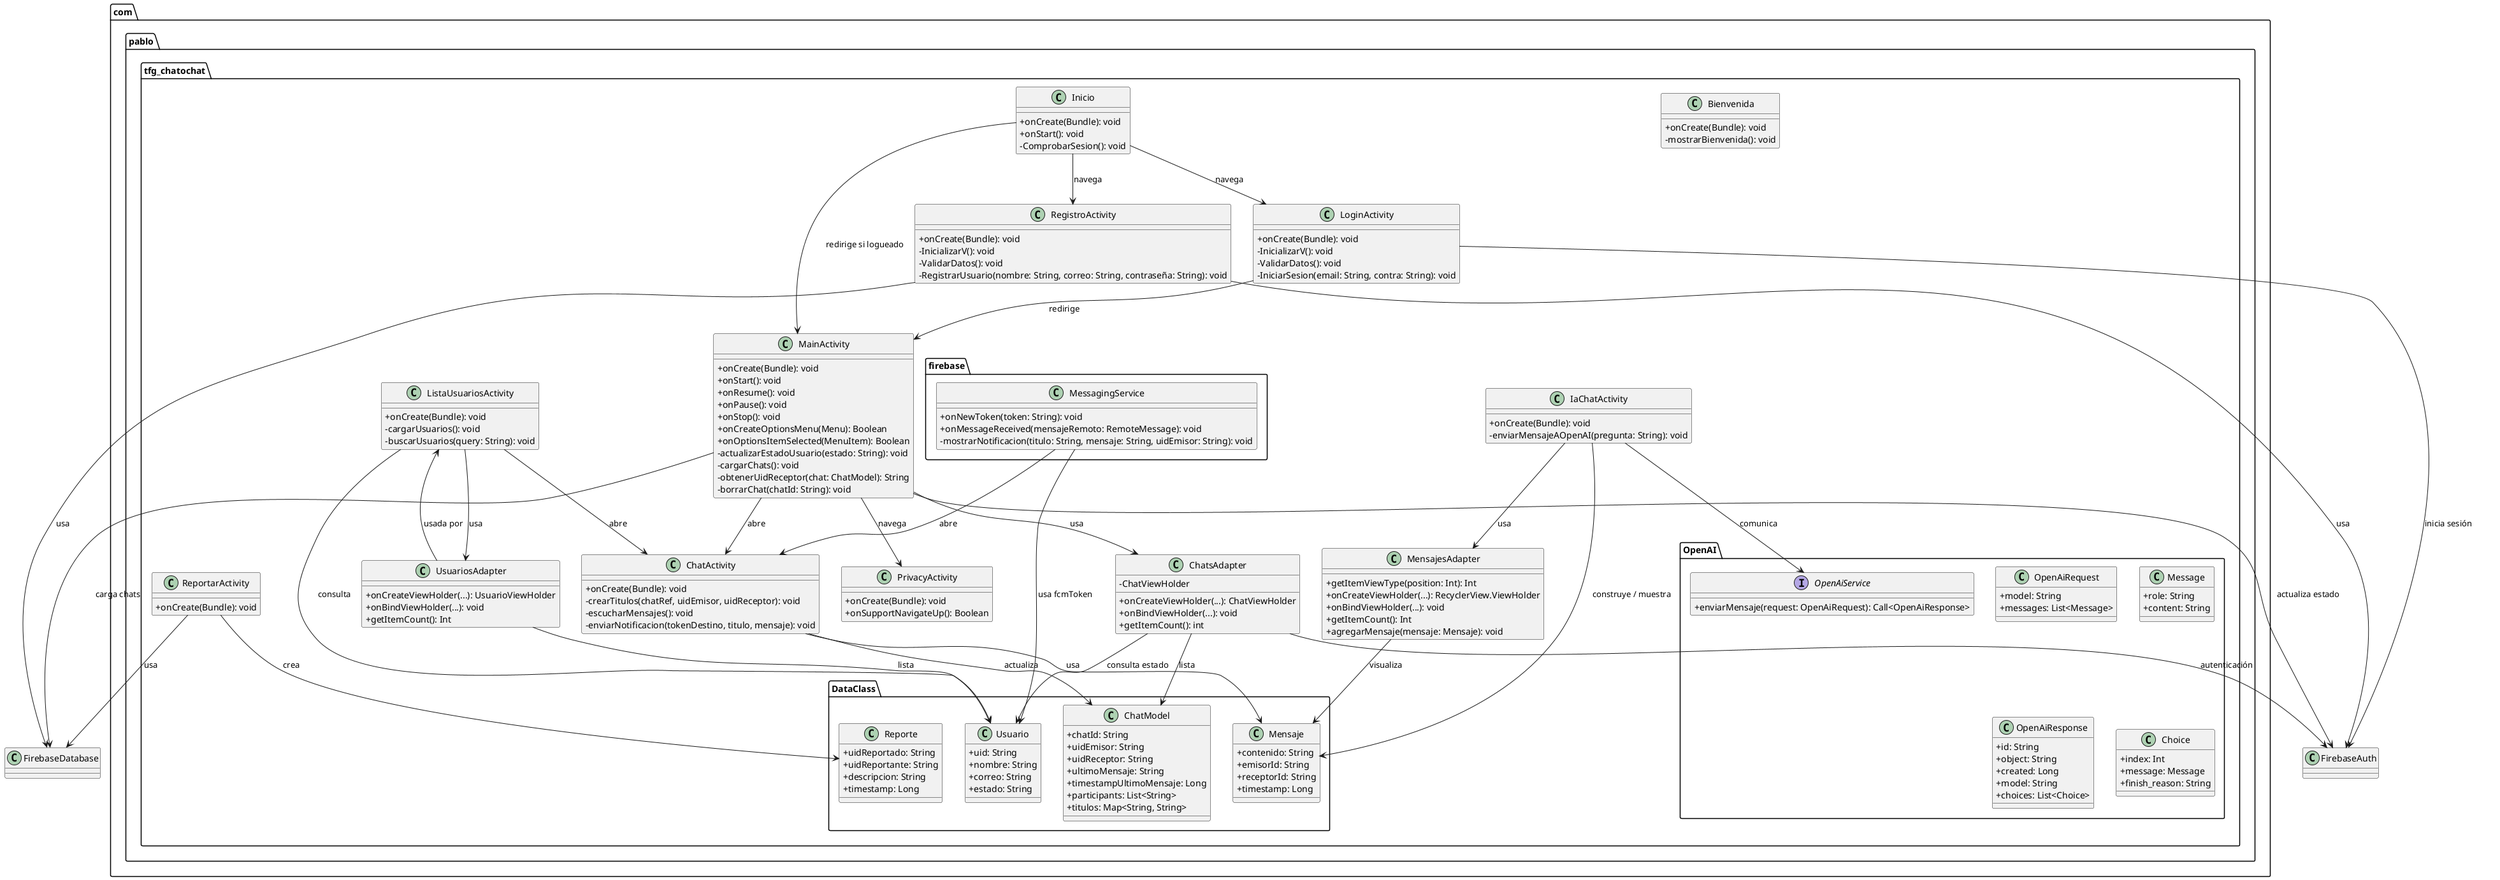 @startuml
skinparam classAttributeIconSize 0
skinparam shadowing false
skinparam classFontColor black

' Paquete DataClass
package "com.pablo.tfg_chatochat.DataClass" {
    class ChatModel {
        +chatId: String
        +uidEmisor: String
        +uidReceptor: String
        +ultimoMensaje: String
        +timestampUltimoMensaje: Long
        +participants: List<String>
        +titulos: Map<String, String>
    }

    class Mensaje {
        +contenido: String
        +emisorId: String
        +receptorId: String
        +timestamp: Long
    }

    class Reporte {
        +uidReportado: String
        +uidReportante: String
        +descripcion: String
        +timestamp: Long
    }

    class Usuario {
        +uid: String
        +nombre: String
        +correo: String
        +estado: String
    }
}

' Paquete firebase
package "com.pablo.tfg_chatochat.firebase" {
    class MessagingService {
        +onNewToken(token: String): void
        +onMessageReceived(mensajeRemoto: RemoteMessage): void
        -mostrarNotificacion(titulo: String, mensaje: String, uidEmisor: String): void
    }
}

' Paquete UI (Activities)
package "com.pablo.tfg_chatochat" {
    class Bienvenida {
        +onCreate(Bundle): void
        -mostrarBienvenida(): void
    }

    class ChatActivity {
        +onCreate(Bundle): void
        -crearTitulos(chatRef, uidEmisor, uidReceptor): void
        -escucharMensajes(): void
        -enviarNotificacion(tokenDestino, titulo, mensaje): void
    }

    class IaChatActivity {
        +onCreate(Bundle): void
        -enviarMensajeAOpenAI(pregunta: String): void
    }

    class Inicio {
        +onCreate(Bundle): void
        +onStart(): void
        -ComprobarSesion(): void
    }

    class ListaUsuariosActivity {
        +onCreate(Bundle): void
        -cargarUsuarios(): void
        -buscarUsuarios(query: String): void
    }

    class ChatsAdapter {
        +onCreateViewHolder(...): ChatViewHolder
        +onBindViewHolder(...): void
        +getItemCount(): int
        -ChatViewHolder
    }

    class MensajesAdapter {
        +getItemViewType(position: Int): Int
        +onCreateViewHolder(...): RecyclerView.ViewHolder
        +onBindViewHolder(...): void
        +getItemCount(): Int
        +agregarMensaje(mensaje: Mensaje): void
    }

    class LoginActivity {
        +onCreate(Bundle): void
        -InicializarV(): void
        -ValidarDatos(): void
        -IniciarSesion(email: String, contra: String): void
    }

    class MainActivity {
        +onCreate(Bundle): void
        +onStart(): void
        +onResume(): void
        +onPause(): void
        +onStop(): void
        +onCreateOptionsMenu(Menu): Boolean
        +onOptionsItemSelected(MenuItem): Boolean
        -actualizarEstadoUsuario(estado: String): void
        -cargarChats(): void
        -obtenerUidReceptor(chat: ChatModel): String
        -borrarChat(chatId: String): void
    }

    class PrivacyActivity {
        +onCreate(Bundle): void
        +onSupportNavigateUp(): Boolean
    }

    class RegistroActivity {
        +onCreate(Bundle): void
        -InicializarV(): void
        -ValidarDatos(): void
        -RegistrarUsuario(nombre: String, correo: String, contraseña: String): void
    }

    class ReportarActivity {
        +onCreate(Bundle): void
    }

    class UsuariosAdapter {
        +onCreateViewHolder(...): UsuarioViewHolder
        +onBindViewHolder(...): void
        +getItemCount(): Int
    }
}

' Paquete OpenAI
package "com.pablo.tfg_chatochat.OpenAI" {
    class OpenAiRequest {
        +model: String
        +messages: List<Message>
    }

    class Message {
        +role: String
        +content: String
    }

    class OpenAiResponse {
        +id: String
        +object: String
        +created: Long
        +model: String
        +choices: List<Choice>
    }

    class Choice {
        +index: Int
        +message: Message
        +finish_reason: String
    }

    interface OpenAiService {
        +enviarMensaje(request: OpenAiRequest): Call<OpenAiResponse>
    }
}

' Relaciones entre clases
ChatActivity --> Mensaje : usa
ChatActivity --> ChatModel : actualiza
MessagingService --> ChatActivity : abre
MessagingService --> Usuario : usa fcmToken

ChatsAdapter --> ChatModel : lista
ChatsAdapter --> Usuario : consulta estado
ChatsAdapter --> FirebaseAuth : autenticación

IaChatActivity --> Mensaje : construye / muestra
IaChatActivity --> MensajesAdapter : usa
IaChatActivity --> OpenAiService : comunica

MensajesAdapter --> Mensaje : visualiza

ListaUsuariosActivity --> Usuario : consulta
ListaUsuariosActivity --> ChatActivity : abre
ListaUsuariosActivity --> UsuariosAdapter : usa

RegistroActivity --> FirebaseAuth : usa
RegistroActivity --> FirebaseDatabase : usa

ReportarActivity --> Reporte : crea
ReportarActivity --> FirebaseDatabase : usa

UsuariosAdapter --> Usuario : lista
UsuariosAdapter --> ListaUsuariosActivity : usada por

Inicio --> RegistroActivity : navega
Inicio --> LoginActivity : navega
Inicio --> MainActivity : redirige si logueado

LoginActivity --> FirebaseAuth : inicia sesión
LoginActivity --> MainActivity : redirige

MainActivity --> ChatActivity : abre
MainActivity --> ChatsAdapter : usa
MainActivity --> FirebaseAuth : actualiza estado
MainActivity --> FirebaseDatabase : carga chats
MainActivity --> PrivacyActivity : navega

@enduml
